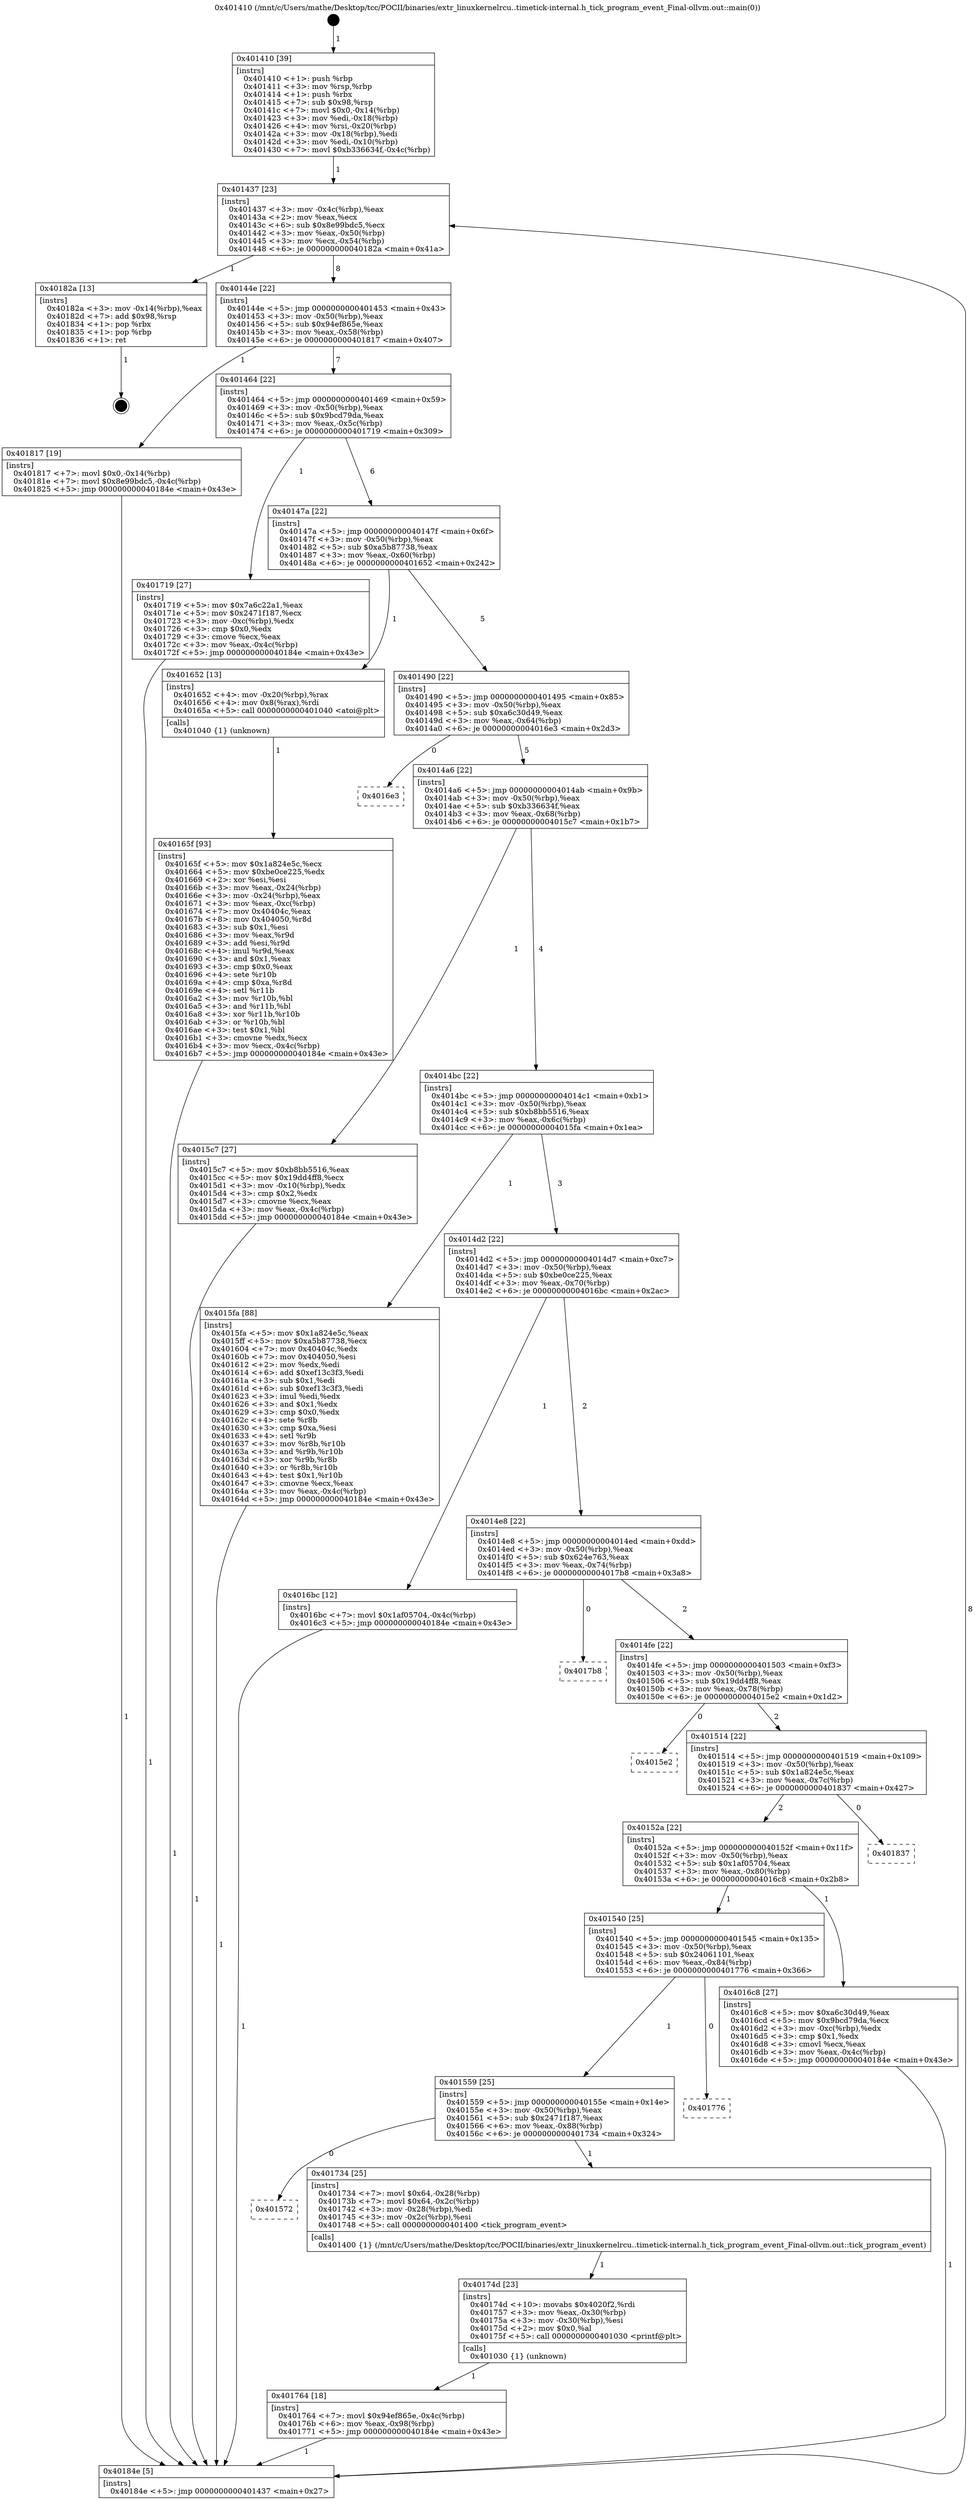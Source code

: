 digraph "0x401410" {
  label = "0x401410 (/mnt/c/Users/mathe/Desktop/tcc/POCII/binaries/extr_linuxkernelrcu..timetick-internal.h_tick_program_event_Final-ollvm.out::main(0))"
  labelloc = "t"
  node[shape=record]

  Entry [label="",width=0.3,height=0.3,shape=circle,fillcolor=black,style=filled]
  "0x401437" [label="{
     0x401437 [23]\l
     | [instrs]\l
     &nbsp;&nbsp;0x401437 \<+3\>: mov -0x4c(%rbp),%eax\l
     &nbsp;&nbsp;0x40143a \<+2\>: mov %eax,%ecx\l
     &nbsp;&nbsp;0x40143c \<+6\>: sub $0x8e99bdc5,%ecx\l
     &nbsp;&nbsp;0x401442 \<+3\>: mov %eax,-0x50(%rbp)\l
     &nbsp;&nbsp;0x401445 \<+3\>: mov %ecx,-0x54(%rbp)\l
     &nbsp;&nbsp;0x401448 \<+6\>: je 000000000040182a \<main+0x41a\>\l
  }"]
  "0x40182a" [label="{
     0x40182a [13]\l
     | [instrs]\l
     &nbsp;&nbsp;0x40182a \<+3\>: mov -0x14(%rbp),%eax\l
     &nbsp;&nbsp;0x40182d \<+7\>: add $0x98,%rsp\l
     &nbsp;&nbsp;0x401834 \<+1\>: pop %rbx\l
     &nbsp;&nbsp;0x401835 \<+1\>: pop %rbp\l
     &nbsp;&nbsp;0x401836 \<+1\>: ret\l
  }"]
  "0x40144e" [label="{
     0x40144e [22]\l
     | [instrs]\l
     &nbsp;&nbsp;0x40144e \<+5\>: jmp 0000000000401453 \<main+0x43\>\l
     &nbsp;&nbsp;0x401453 \<+3\>: mov -0x50(%rbp),%eax\l
     &nbsp;&nbsp;0x401456 \<+5\>: sub $0x94ef865e,%eax\l
     &nbsp;&nbsp;0x40145b \<+3\>: mov %eax,-0x58(%rbp)\l
     &nbsp;&nbsp;0x40145e \<+6\>: je 0000000000401817 \<main+0x407\>\l
  }"]
  Exit [label="",width=0.3,height=0.3,shape=circle,fillcolor=black,style=filled,peripheries=2]
  "0x401817" [label="{
     0x401817 [19]\l
     | [instrs]\l
     &nbsp;&nbsp;0x401817 \<+7\>: movl $0x0,-0x14(%rbp)\l
     &nbsp;&nbsp;0x40181e \<+7\>: movl $0x8e99bdc5,-0x4c(%rbp)\l
     &nbsp;&nbsp;0x401825 \<+5\>: jmp 000000000040184e \<main+0x43e\>\l
  }"]
  "0x401464" [label="{
     0x401464 [22]\l
     | [instrs]\l
     &nbsp;&nbsp;0x401464 \<+5\>: jmp 0000000000401469 \<main+0x59\>\l
     &nbsp;&nbsp;0x401469 \<+3\>: mov -0x50(%rbp),%eax\l
     &nbsp;&nbsp;0x40146c \<+5\>: sub $0x9bcd79da,%eax\l
     &nbsp;&nbsp;0x401471 \<+3\>: mov %eax,-0x5c(%rbp)\l
     &nbsp;&nbsp;0x401474 \<+6\>: je 0000000000401719 \<main+0x309\>\l
  }"]
  "0x401764" [label="{
     0x401764 [18]\l
     | [instrs]\l
     &nbsp;&nbsp;0x401764 \<+7\>: movl $0x94ef865e,-0x4c(%rbp)\l
     &nbsp;&nbsp;0x40176b \<+6\>: mov %eax,-0x98(%rbp)\l
     &nbsp;&nbsp;0x401771 \<+5\>: jmp 000000000040184e \<main+0x43e\>\l
  }"]
  "0x401719" [label="{
     0x401719 [27]\l
     | [instrs]\l
     &nbsp;&nbsp;0x401719 \<+5\>: mov $0x7a6c22a1,%eax\l
     &nbsp;&nbsp;0x40171e \<+5\>: mov $0x2471f187,%ecx\l
     &nbsp;&nbsp;0x401723 \<+3\>: mov -0xc(%rbp),%edx\l
     &nbsp;&nbsp;0x401726 \<+3\>: cmp $0x0,%edx\l
     &nbsp;&nbsp;0x401729 \<+3\>: cmove %ecx,%eax\l
     &nbsp;&nbsp;0x40172c \<+3\>: mov %eax,-0x4c(%rbp)\l
     &nbsp;&nbsp;0x40172f \<+5\>: jmp 000000000040184e \<main+0x43e\>\l
  }"]
  "0x40147a" [label="{
     0x40147a [22]\l
     | [instrs]\l
     &nbsp;&nbsp;0x40147a \<+5\>: jmp 000000000040147f \<main+0x6f\>\l
     &nbsp;&nbsp;0x40147f \<+3\>: mov -0x50(%rbp),%eax\l
     &nbsp;&nbsp;0x401482 \<+5\>: sub $0xa5b87738,%eax\l
     &nbsp;&nbsp;0x401487 \<+3\>: mov %eax,-0x60(%rbp)\l
     &nbsp;&nbsp;0x40148a \<+6\>: je 0000000000401652 \<main+0x242\>\l
  }"]
  "0x40174d" [label="{
     0x40174d [23]\l
     | [instrs]\l
     &nbsp;&nbsp;0x40174d \<+10\>: movabs $0x4020f2,%rdi\l
     &nbsp;&nbsp;0x401757 \<+3\>: mov %eax,-0x30(%rbp)\l
     &nbsp;&nbsp;0x40175a \<+3\>: mov -0x30(%rbp),%esi\l
     &nbsp;&nbsp;0x40175d \<+2\>: mov $0x0,%al\l
     &nbsp;&nbsp;0x40175f \<+5\>: call 0000000000401030 \<printf@plt\>\l
     | [calls]\l
     &nbsp;&nbsp;0x401030 \{1\} (unknown)\l
  }"]
  "0x401652" [label="{
     0x401652 [13]\l
     | [instrs]\l
     &nbsp;&nbsp;0x401652 \<+4\>: mov -0x20(%rbp),%rax\l
     &nbsp;&nbsp;0x401656 \<+4\>: mov 0x8(%rax),%rdi\l
     &nbsp;&nbsp;0x40165a \<+5\>: call 0000000000401040 \<atoi@plt\>\l
     | [calls]\l
     &nbsp;&nbsp;0x401040 \{1\} (unknown)\l
  }"]
  "0x401490" [label="{
     0x401490 [22]\l
     | [instrs]\l
     &nbsp;&nbsp;0x401490 \<+5\>: jmp 0000000000401495 \<main+0x85\>\l
     &nbsp;&nbsp;0x401495 \<+3\>: mov -0x50(%rbp),%eax\l
     &nbsp;&nbsp;0x401498 \<+5\>: sub $0xa6c30d49,%eax\l
     &nbsp;&nbsp;0x40149d \<+3\>: mov %eax,-0x64(%rbp)\l
     &nbsp;&nbsp;0x4014a0 \<+6\>: je 00000000004016e3 \<main+0x2d3\>\l
  }"]
  "0x401572" [label="{
     0x401572\l
  }", style=dashed]
  "0x4016e3" [label="{
     0x4016e3\l
  }", style=dashed]
  "0x4014a6" [label="{
     0x4014a6 [22]\l
     | [instrs]\l
     &nbsp;&nbsp;0x4014a6 \<+5\>: jmp 00000000004014ab \<main+0x9b\>\l
     &nbsp;&nbsp;0x4014ab \<+3\>: mov -0x50(%rbp),%eax\l
     &nbsp;&nbsp;0x4014ae \<+5\>: sub $0xb336634f,%eax\l
     &nbsp;&nbsp;0x4014b3 \<+3\>: mov %eax,-0x68(%rbp)\l
     &nbsp;&nbsp;0x4014b6 \<+6\>: je 00000000004015c7 \<main+0x1b7\>\l
  }"]
  "0x401734" [label="{
     0x401734 [25]\l
     | [instrs]\l
     &nbsp;&nbsp;0x401734 \<+7\>: movl $0x64,-0x28(%rbp)\l
     &nbsp;&nbsp;0x40173b \<+7\>: movl $0x64,-0x2c(%rbp)\l
     &nbsp;&nbsp;0x401742 \<+3\>: mov -0x28(%rbp),%edi\l
     &nbsp;&nbsp;0x401745 \<+3\>: mov -0x2c(%rbp),%esi\l
     &nbsp;&nbsp;0x401748 \<+5\>: call 0000000000401400 \<tick_program_event\>\l
     | [calls]\l
     &nbsp;&nbsp;0x401400 \{1\} (/mnt/c/Users/mathe/Desktop/tcc/POCII/binaries/extr_linuxkernelrcu..timetick-internal.h_tick_program_event_Final-ollvm.out::tick_program_event)\l
  }"]
  "0x4015c7" [label="{
     0x4015c7 [27]\l
     | [instrs]\l
     &nbsp;&nbsp;0x4015c7 \<+5\>: mov $0xb8bb5516,%eax\l
     &nbsp;&nbsp;0x4015cc \<+5\>: mov $0x19dd4ff8,%ecx\l
     &nbsp;&nbsp;0x4015d1 \<+3\>: mov -0x10(%rbp),%edx\l
     &nbsp;&nbsp;0x4015d4 \<+3\>: cmp $0x2,%edx\l
     &nbsp;&nbsp;0x4015d7 \<+3\>: cmovne %ecx,%eax\l
     &nbsp;&nbsp;0x4015da \<+3\>: mov %eax,-0x4c(%rbp)\l
     &nbsp;&nbsp;0x4015dd \<+5\>: jmp 000000000040184e \<main+0x43e\>\l
  }"]
  "0x4014bc" [label="{
     0x4014bc [22]\l
     | [instrs]\l
     &nbsp;&nbsp;0x4014bc \<+5\>: jmp 00000000004014c1 \<main+0xb1\>\l
     &nbsp;&nbsp;0x4014c1 \<+3\>: mov -0x50(%rbp),%eax\l
     &nbsp;&nbsp;0x4014c4 \<+5\>: sub $0xb8bb5516,%eax\l
     &nbsp;&nbsp;0x4014c9 \<+3\>: mov %eax,-0x6c(%rbp)\l
     &nbsp;&nbsp;0x4014cc \<+6\>: je 00000000004015fa \<main+0x1ea\>\l
  }"]
  "0x40184e" [label="{
     0x40184e [5]\l
     | [instrs]\l
     &nbsp;&nbsp;0x40184e \<+5\>: jmp 0000000000401437 \<main+0x27\>\l
  }"]
  "0x401410" [label="{
     0x401410 [39]\l
     | [instrs]\l
     &nbsp;&nbsp;0x401410 \<+1\>: push %rbp\l
     &nbsp;&nbsp;0x401411 \<+3\>: mov %rsp,%rbp\l
     &nbsp;&nbsp;0x401414 \<+1\>: push %rbx\l
     &nbsp;&nbsp;0x401415 \<+7\>: sub $0x98,%rsp\l
     &nbsp;&nbsp;0x40141c \<+7\>: movl $0x0,-0x14(%rbp)\l
     &nbsp;&nbsp;0x401423 \<+3\>: mov %edi,-0x18(%rbp)\l
     &nbsp;&nbsp;0x401426 \<+4\>: mov %rsi,-0x20(%rbp)\l
     &nbsp;&nbsp;0x40142a \<+3\>: mov -0x18(%rbp),%edi\l
     &nbsp;&nbsp;0x40142d \<+3\>: mov %edi,-0x10(%rbp)\l
     &nbsp;&nbsp;0x401430 \<+7\>: movl $0xb336634f,-0x4c(%rbp)\l
  }"]
  "0x401559" [label="{
     0x401559 [25]\l
     | [instrs]\l
     &nbsp;&nbsp;0x401559 \<+5\>: jmp 000000000040155e \<main+0x14e\>\l
     &nbsp;&nbsp;0x40155e \<+3\>: mov -0x50(%rbp),%eax\l
     &nbsp;&nbsp;0x401561 \<+5\>: sub $0x2471f187,%eax\l
     &nbsp;&nbsp;0x401566 \<+6\>: mov %eax,-0x88(%rbp)\l
     &nbsp;&nbsp;0x40156c \<+6\>: je 0000000000401734 \<main+0x324\>\l
  }"]
  "0x4015fa" [label="{
     0x4015fa [88]\l
     | [instrs]\l
     &nbsp;&nbsp;0x4015fa \<+5\>: mov $0x1a824e5c,%eax\l
     &nbsp;&nbsp;0x4015ff \<+5\>: mov $0xa5b87738,%ecx\l
     &nbsp;&nbsp;0x401604 \<+7\>: mov 0x40404c,%edx\l
     &nbsp;&nbsp;0x40160b \<+7\>: mov 0x404050,%esi\l
     &nbsp;&nbsp;0x401612 \<+2\>: mov %edx,%edi\l
     &nbsp;&nbsp;0x401614 \<+6\>: add $0xef13c3f3,%edi\l
     &nbsp;&nbsp;0x40161a \<+3\>: sub $0x1,%edi\l
     &nbsp;&nbsp;0x40161d \<+6\>: sub $0xef13c3f3,%edi\l
     &nbsp;&nbsp;0x401623 \<+3\>: imul %edi,%edx\l
     &nbsp;&nbsp;0x401626 \<+3\>: and $0x1,%edx\l
     &nbsp;&nbsp;0x401629 \<+3\>: cmp $0x0,%edx\l
     &nbsp;&nbsp;0x40162c \<+4\>: sete %r8b\l
     &nbsp;&nbsp;0x401630 \<+3\>: cmp $0xa,%esi\l
     &nbsp;&nbsp;0x401633 \<+4\>: setl %r9b\l
     &nbsp;&nbsp;0x401637 \<+3\>: mov %r8b,%r10b\l
     &nbsp;&nbsp;0x40163a \<+3\>: and %r9b,%r10b\l
     &nbsp;&nbsp;0x40163d \<+3\>: xor %r9b,%r8b\l
     &nbsp;&nbsp;0x401640 \<+3\>: or %r8b,%r10b\l
     &nbsp;&nbsp;0x401643 \<+4\>: test $0x1,%r10b\l
     &nbsp;&nbsp;0x401647 \<+3\>: cmovne %ecx,%eax\l
     &nbsp;&nbsp;0x40164a \<+3\>: mov %eax,-0x4c(%rbp)\l
     &nbsp;&nbsp;0x40164d \<+5\>: jmp 000000000040184e \<main+0x43e\>\l
  }"]
  "0x4014d2" [label="{
     0x4014d2 [22]\l
     | [instrs]\l
     &nbsp;&nbsp;0x4014d2 \<+5\>: jmp 00000000004014d7 \<main+0xc7\>\l
     &nbsp;&nbsp;0x4014d7 \<+3\>: mov -0x50(%rbp),%eax\l
     &nbsp;&nbsp;0x4014da \<+5\>: sub $0xbe0ce225,%eax\l
     &nbsp;&nbsp;0x4014df \<+3\>: mov %eax,-0x70(%rbp)\l
     &nbsp;&nbsp;0x4014e2 \<+6\>: je 00000000004016bc \<main+0x2ac\>\l
  }"]
  "0x40165f" [label="{
     0x40165f [93]\l
     | [instrs]\l
     &nbsp;&nbsp;0x40165f \<+5\>: mov $0x1a824e5c,%ecx\l
     &nbsp;&nbsp;0x401664 \<+5\>: mov $0xbe0ce225,%edx\l
     &nbsp;&nbsp;0x401669 \<+2\>: xor %esi,%esi\l
     &nbsp;&nbsp;0x40166b \<+3\>: mov %eax,-0x24(%rbp)\l
     &nbsp;&nbsp;0x40166e \<+3\>: mov -0x24(%rbp),%eax\l
     &nbsp;&nbsp;0x401671 \<+3\>: mov %eax,-0xc(%rbp)\l
     &nbsp;&nbsp;0x401674 \<+7\>: mov 0x40404c,%eax\l
     &nbsp;&nbsp;0x40167b \<+8\>: mov 0x404050,%r8d\l
     &nbsp;&nbsp;0x401683 \<+3\>: sub $0x1,%esi\l
     &nbsp;&nbsp;0x401686 \<+3\>: mov %eax,%r9d\l
     &nbsp;&nbsp;0x401689 \<+3\>: add %esi,%r9d\l
     &nbsp;&nbsp;0x40168c \<+4\>: imul %r9d,%eax\l
     &nbsp;&nbsp;0x401690 \<+3\>: and $0x1,%eax\l
     &nbsp;&nbsp;0x401693 \<+3\>: cmp $0x0,%eax\l
     &nbsp;&nbsp;0x401696 \<+4\>: sete %r10b\l
     &nbsp;&nbsp;0x40169a \<+4\>: cmp $0xa,%r8d\l
     &nbsp;&nbsp;0x40169e \<+4\>: setl %r11b\l
     &nbsp;&nbsp;0x4016a2 \<+3\>: mov %r10b,%bl\l
     &nbsp;&nbsp;0x4016a5 \<+3\>: and %r11b,%bl\l
     &nbsp;&nbsp;0x4016a8 \<+3\>: xor %r11b,%r10b\l
     &nbsp;&nbsp;0x4016ab \<+3\>: or %r10b,%bl\l
     &nbsp;&nbsp;0x4016ae \<+3\>: test $0x1,%bl\l
     &nbsp;&nbsp;0x4016b1 \<+3\>: cmovne %edx,%ecx\l
     &nbsp;&nbsp;0x4016b4 \<+3\>: mov %ecx,-0x4c(%rbp)\l
     &nbsp;&nbsp;0x4016b7 \<+5\>: jmp 000000000040184e \<main+0x43e\>\l
  }"]
  "0x401776" [label="{
     0x401776\l
  }", style=dashed]
  "0x4016bc" [label="{
     0x4016bc [12]\l
     | [instrs]\l
     &nbsp;&nbsp;0x4016bc \<+7\>: movl $0x1af05704,-0x4c(%rbp)\l
     &nbsp;&nbsp;0x4016c3 \<+5\>: jmp 000000000040184e \<main+0x43e\>\l
  }"]
  "0x4014e8" [label="{
     0x4014e8 [22]\l
     | [instrs]\l
     &nbsp;&nbsp;0x4014e8 \<+5\>: jmp 00000000004014ed \<main+0xdd\>\l
     &nbsp;&nbsp;0x4014ed \<+3\>: mov -0x50(%rbp),%eax\l
     &nbsp;&nbsp;0x4014f0 \<+5\>: sub $0x624e763,%eax\l
     &nbsp;&nbsp;0x4014f5 \<+3\>: mov %eax,-0x74(%rbp)\l
     &nbsp;&nbsp;0x4014f8 \<+6\>: je 00000000004017b8 \<main+0x3a8\>\l
  }"]
  "0x401540" [label="{
     0x401540 [25]\l
     | [instrs]\l
     &nbsp;&nbsp;0x401540 \<+5\>: jmp 0000000000401545 \<main+0x135\>\l
     &nbsp;&nbsp;0x401545 \<+3\>: mov -0x50(%rbp),%eax\l
     &nbsp;&nbsp;0x401548 \<+5\>: sub $0x24061101,%eax\l
     &nbsp;&nbsp;0x40154d \<+6\>: mov %eax,-0x84(%rbp)\l
     &nbsp;&nbsp;0x401553 \<+6\>: je 0000000000401776 \<main+0x366\>\l
  }"]
  "0x4017b8" [label="{
     0x4017b8\l
  }", style=dashed]
  "0x4014fe" [label="{
     0x4014fe [22]\l
     | [instrs]\l
     &nbsp;&nbsp;0x4014fe \<+5\>: jmp 0000000000401503 \<main+0xf3\>\l
     &nbsp;&nbsp;0x401503 \<+3\>: mov -0x50(%rbp),%eax\l
     &nbsp;&nbsp;0x401506 \<+5\>: sub $0x19dd4ff8,%eax\l
     &nbsp;&nbsp;0x40150b \<+3\>: mov %eax,-0x78(%rbp)\l
     &nbsp;&nbsp;0x40150e \<+6\>: je 00000000004015e2 \<main+0x1d2\>\l
  }"]
  "0x4016c8" [label="{
     0x4016c8 [27]\l
     | [instrs]\l
     &nbsp;&nbsp;0x4016c8 \<+5\>: mov $0xa6c30d49,%eax\l
     &nbsp;&nbsp;0x4016cd \<+5\>: mov $0x9bcd79da,%ecx\l
     &nbsp;&nbsp;0x4016d2 \<+3\>: mov -0xc(%rbp),%edx\l
     &nbsp;&nbsp;0x4016d5 \<+3\>: cmp $0x1,%edx\l
     &nbsp;&nbsp;0x4016d8 \<+3\>: cmovl %ecx,%eax\l
     &nbsp;&nbsp;0x4016db \<+3\>: mov %eax,-0x4c(%rbp)\l
     &nbsp;&nbsp;0x4016de \<+5\>: jmp 000000000040184e \<main+0x43e\>\l
  }"]
  "0x4015e2" [label="{
     0x4015e2\l
  }", style=dashed]
  "0x401514" [label="{
     0x401514 [22]\l
     | [instrs]\l
     &nbsp;&nbsp;0x401514 \<+5\>: jmp 0000000000401519 \<main+0x109\>\l
     &nbsp;&nbsp;0x401519 \<+3\>: mov -0x50(%rbp),%eax\l
     &nbsp;&nbsp;0x40151c \<+5\>: sub $0x1a824e5c,%eax\l
     &nbsp;&nbsp;0x401521 \<+3\>: mov %eax,-0x7c(%rbp)\l
     &nbsp;&nbsp;0x401524 \<+6\>: je 0000000000401837 \<main+0x427\>\l
  }"]
  "0x40152a" [label="{
     0x40152a [22]\l
     | [instrs]\l
     &nbsp;&nbsp;0x40152a \<+5\>: jmp 000000000040152f \<main+0x11f\>\l
     &nbsp;&nbsp;0x40152f \<+3\>: mov -0x50(%rbp),%eax\l
     &nbsp;&nbsp;0x401532 \<+5\>: sub $0x1af05704,%eax\l
     &nbsp;&nbsp;0x401537 \<+3\>: mov %eax,-0x80(%rbp)\l
     &nbsp;&nbsp;0x40153a \<+6\>: je 00000000004016c8 \<main+0x2b8\>\l
  }"]
  "0x401837" [label="{
     0x401837\l
  }", style=dashed]
  Entry -> "0x401410" [label=" 1"]
  "0x401437" -> "0x40182a" [label=" 1"]
  "0x401437" -> "0x40144e" [label=" 8"]
  "0x40182a" -> Exit [label=" 1"]
  "0x40144e" -> "0x401817" [label=" 1"]
  "0x40144e" -> "0x401464" [label=" 7"]
  "0x401817" -> "0x40184e" [label=" 1"]
  "0x401464" -> "0x401719" [label=" 1"]
  "0x401464" -> "0x40147a" [label=" 6"]
  "0x401764" -> "0x40184e" [label=" 1"]
  "0x40147a" -> "0x401652" [label=" 1"]
  "0x40147a" -> "0x401490" [label=" 5"]
  "0x40174d" -> "0x401764" [label=" 1"]
  "0x401490" -> "0x4016e3" [label=" 0"]
  "0x401490" -> "0x4014a6" [label=" 5"]
  "0x401734" -> "0x40174d" [label=" 1"]
  "0x4014a6" -> "0x4015c7" [label=" 1"]
  "0x4014a6" -> "0x4014bc" [label=" 4"]
  "0x4015c7" -> "0x40184e" [label=" 1"]
  "0x401410" -> "0x401437" [label=" 1"]
  "0x40184e" -> "0x401437" [label=" 8"]
  "0x401559" -> "0x401572" [label=" 0"]
  "0x4014bc" -> "0x4015fa" [label=" 1"]
  "0x4014bc" -> "0x4014d2" [label=" 3"]
  "0x4015fa" -> "0x40184e" [label=" 1"]
  "0x401652" -> "0x40165f" [label=" 1"]
  "0x40165f" -> "0x40184e" [label=" 1"]
  "0x401559" -> "0x401734" [label=" 1"]
  "0x4014d2" -> "0x4016bc" [label=" 1"]
  "0x4014d2" -> "0x4014e8" [label=" 2"]
  "0x4016bc" -> "0x40184e" [label=" 1"]
  "0x401540" -> "0x401559" [label=" 1"]
  "0x4014e8" -> "0x4017b8" [label=" 0"]
  "0x4014e8" -> "0x4014fe" [label=" 2"]
  "0x401540" -> "0x401776" [label=" 0"]
  "0x4014fe" -> "0x4015e2" [label=" 0"]
  "0x4014fe" -> "0x401514" [label=" 2"]
  "0x401719" -> "0x40184e" [label=" 1"]
  "0x401514" -> "0x401837" [label=" 0"]
  "0x401514" -> "0x40152a" [label=" 2"]
  "0x4016c8" -> "0x40184e" [label=" 1"]
  "0x40152a" -> "0x4016c8" [label=" 1"]
  "0x40152a" -> "0x401540" [label=" 1"]
}
